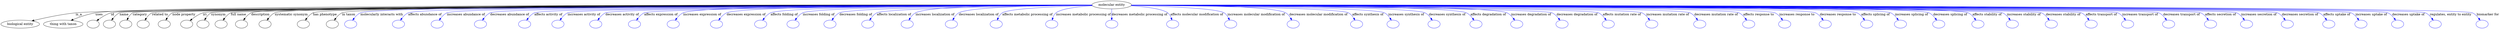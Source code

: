 digraph {
	graph [bb="0,0,8910.2,122"];
	node [label="\N"];
	"molecular entity"	 [height=0.5,
		label="molecular entity",
		pos="4019.8,104",
		width=1.8837];
	"biological entity"	 [height=0.5,
		pos="67.823,18",
		width=1.884];
	"molecular entity" -> "biological entity"	 [label=is_a,
		lp="299.1,61",
		pos="e,113.55,31.483 3951.6,103.75 3460.4,101.92 476.27,89.89 287.27,68 230.62,61.438 167.23,46.105 123.2,34.135"];
	"thing with taxon"	 [height=0.5,
		pos="221.82,18",
		width=1.891];
	"molecular entity" -> "thing with taxon"	 [label=uses,
		lp="377.88,61",
		pos="e,256.45,33.609 3951.9,103.96 3467.3,103.56 549.08,99.88 365.71,68 331.22,62.003 293.92,48.836 265.94,37.519"];
	id	 [color=black,
		height=0.5,
		label="",
		pos="334.82,18",
		width=0.75];
	"molecular entity" -> id	 [color=black,
		label=id,
		lp="435.27,61",
		pos="e,353.18,31.202 3951.9,103.76 3464.7,102.02 517.6,90.565 428.93,68 404.81,61.861 380.05,48.363 361.98,36.938",
		style=solid];
	name	 [color=black,
		height=0.5,
		label="",
		pos="406.82,18",
		width=0.75];
	"molecular entity" -> name	 [color=black,
		label=name,
		lp="482.98,61",
		pos="e,420.43,33.98 3951.8,103.94 3467.1,103.42 552.5,98.991 467.51,68 452.44,62.506 438.42,51.524 427.66,41.248",
		style=solid];
	category	 [color=black,
		height=0.5,
		label="",
		pos="478.82,18",
		width=0.75];
	"molecular entity" -> category	 [color=black,
		label=category,
		lp="543.92,61",
		pos="e,487.66,35.307 3951.9,103.69 3468,101.47 559.79,87.317 519.63,68 508.81,62.795 499.89,53.183 493.19,43.767",
		style=solid];
	"related to"	 [color=black,
		height=0.5,
		label="",
		pos="550.82,18",
		width=0.75];
	"molecular entity" -> "related to"	 [color=black,
		label="related to",
		lp="615.06,61",
		pos="e,558.61,35.267 3951.7,103.7 3472.7,101.51 627.29,87.717 588.35,68 578.08,62.798 569.87,53.32 563.79,44.004",
		style=solid];
	"node property"	 [color=black,
		height=0.5,
		label="",
		pos="622.82,18",
		width=0.75];
	"molecular entity" -> "node property"	 [color=black,
		label="node property",
		lp="700.89,61",
		pos="e,631.03,35.282 3951.7,103.67 3478.5,101.36 699.91,86.959 661.68,68 651.23,62.817 642.77,53.343 636.44,44.024",
		style=solid];
	iri	 [color=black,
		height=0.5,
		label="",
		pos="694.82,18",
		width=0.75];
	"molecular entity" -> iri	 [color=black,
		label=iri,
		lp="780.04,61",
		pos="e,711.23,32.346 3951.9,103.76 3492.3,102.09 852.29,91.458 773.38,68 753.56,62.108 733.94,49.623 719.26,38.604",
		style=solid];
	synonym	 [color=black,
		height=0.5,
		label="",
		pos="766.82,18",
		width=0.75];
	"molecular entity" -> synonym	 [color=black,
		label=synonym,
		lp="833.49,61",
		pos="e,775.61,35.301 3951.7,103.63 3490.7,101.08 844.17,85.702 807.48,68 796.68,62.788 787.8,53.175 781.12,43.76",
		style=solid];
	"full name"	 [color=black,
		height=0.5,
		label="",
		pos="838.82,18",
		width=0.75];
	"molecular entity" -> "full name"	 [color=black,
		label="full name",
		lp="907.45,61",
		pos="e,847.96,35.312 3951.8,103.61 3497.2,100.94 916.48,85.055 880.56,68 869.61,62.801 860.52,53.19 853.64,43.773",
		style=solid];
	description	 [color=black,
		height=0.5,
		label="",
		pos="910.82,18",
		width=0.75];
	"molecular entity" -> description	 [color=black,
		label=description,
		lp="987.93,61",
		pos="e,920.9,34.855 3951.8,103.95 3506.8,103.5 1027.3,99.618 956.62,68 944.81,62.722 934.71,52.77 927.02,43.126",
		style=solid];
	"systematic synonym"	 [color=black,
		height=0.5,
		label="",
		pos="995.82,18",
		width=0.75];
	"molecular entity" -> "systematic synonym"	 [color=black,
		label="systematic synonym",
		lp="1099.8,61",
		pos="e,1006,34.856 3951.9,103.92 3514.7,103.32 1110.6,98.607 1041.9,68 1030,62.724 1019.9,52.772 1012.1,43.127",
		style=solid];
	"has phenotype"	 [color=black,
		height=0.5,
		label="",
		pos="1132.8,18",
		width=0.75];
	"molecular entity" -> "has phenotype"	 [color=black,
		label="has phenotype",
		lp="1219.1,61",
		pos="e,1142.8,34.849 3952,103.88 3526.7,103.07 1243.6,97.346 1178.3,68 1166.6,62.714 1156.5,52.761 1148.9,43.118",
		style=solid];
	"in taxon"	 [color=black,
		height=0.5,
		label="",
		pos="1233.8,18",
		width=0.75];
	"molecular entity" -> "in taxon"	 [color=black,
		label="in taxon",
		lp="1305.6,61",
		pos="e,1244.7,34.872 3951.8,103.82 3535.4,102.66 1345.5,95.228 1282.3,68 1270,62.691 1259.3,52.593 1251,42.855",
		style=solid];
	"molecularly interacts with"	 [color=blue,
		height=0.5,
		label="",
		pos="1305.8,18",
		width=0.75];
	"molecular entity" -> "molecularly interacts with"	 [color=blue,
		label="molecularly interacts with",
		lp="1422.9,61",
		pos="e,1315.6,35.324 3951.8,103.84 3541.4,102.81 1410.5,96.08 1349.6,68 1338.3,62.763 1328.7,53.011 1321.4,43.501",
		style=solid];
	"affects abundance of"	 [color=blue,
		height=0.5,
		label="",
		pos="1472.8,18",
		width=0.75];
	"molecular entity" -> "affects abundance of"	 [color=blue,
		label="affects abundance of",
		lp="1577.6,61",
		pos="e,1483.1,34.849 3951.7,103.75 3556.8,102.24 1576.4,93.408 1519.2,68 1507.4,62.714 1497.1,52.761 1489.3,43.118",
		style=solid];
	"increases abundance of"	 [color=blue,
		height=0.5,
		label="",
		pos="1611.8,18",
		width=0.75];
	"molecular entity" -> "increases abundance of"	 [color=blue,
		label="increases abundance of",
		lp="1723.7,61",
		pos="e,1622,34.843 3951.8,103.7 3570.3,101.92 1711.8,92.014 1658,68 1646.2,62.706 1636,52.752 1628.2,43.11",
		style=solid];
	"decreases abundance of"	 [color=blue,
		height=0.5,
		label="",
		pos="1764.8,18",
		width=0.75];
	"molecular entity" -> "decreases abundance of"	 [color=blue,
		label="decreases abundance of",
		lp="1876.9,61",
		pos="e,1774.9,34.835 3951.8,103.63 3585.2,101.53 1860.7,90.485 1810.7,68 1798.9,62.696 1788.8,52.741 1781.1,43.101",
		style=solid];
	"affects activity of"	 [color=blue,
		height=0.5,
		label="",
		pos="1919.8,18",
		width=0.75];
	"molecular entity" -> "affects activity of"	 [color=blue,
		label="affects activity of",
		lp="2015.7,61",
		pos="e,1930.1,34.833 3952,103.54 3601.8,101.07 2012.5,88.73 1966.1,68 1954.3,62.694 1944.1,52.738 1936.3,43.098",
		style=solid];
	"increases activity of"	 [color=blue,
		height=0.5,
		label="",
		pos="2040.8,18",
		width=0.75];
	"molecular entity" -> "increases activity of"	 [color=blue,
		label="increases activity of",
		lp="2143.8,61",
		pos="e,2051,34.826 3951.9,103.46 3614.1,100.71 2130.3,87.513 2086.9,68 2075,62.685 2064.9,52.727 2057.2,43.089",
		style=solid];
	"decreases activity of"	 [color=blue,
		height=0.5,
		label="",
		pos="2175.8,18",
		width=0.75];
	"molecular entity" -> "decreases activity of"	 [color=blue,
		label="decreases activity of",
		lp="2279,61",
		pos="e,2185.9,34.817 3951.8,103.37 3628.7,100.28 2261.7,86.162 2221.5,68 2209.8,62.673 2199.7,52.714 2192,43.078",
		style=solid];
	"affects expression of"	 [color=blue,
		height=0.5,
		label="",
		pos="2312.8,18",
		width=0.75];
	"molecular entity" -> "affects expression of"	 [color=blue,
		label="affects expression of",
		lp="2416.6,61",
		pos="e,2322.8,34.807 3952,103.26 3644.4,99.809 2395.1,84.784 2358.2,68 2346.5,62.66 2336.5,52.699 2328.9,43.065",
		style=solid];
	"increases expression of"	 [color=blue,
		height=0.5,
		label="",
		pos="2451.8,18",
		width=0.75];
	"molecular entity" -> "increases expression of"	 [color=blue,
		label="increases expression of",
		lp="2562.7,61",
		pos="e,2461.7,34.796 3951.8,103.89 3664.8,103.22 2563.8,98.657 2497,68 2485.3,62.645 2475.3,52.683 2467.8,43.051",
		style=solid];
	"decreases expression of"	 [color=blue,
		height=0.5,
		label="",
		pos="2604.8,18",
		width=0.75];
	"molecular entity" -> "decreases expression of"	 [color=blue,
		label="decreases expression of",
		lp="2715.9,61",
		pos="e,2614.6,34.782 3952,103.71 3683.8,102.35 2709.2,95.538 2649.7,68 2638,62.627 2628.1,52.661 2620.6,43.032",
		style=solid];
	"affects folding of"	 [color=blue,
		height=0.5,
		label="",
		pos="2759.8,18",
		width=0.75];
	"molecular entity" -> "affects folding of"	 [color=blue,
		label="affects folding of",
		lp="2851.9,61",
		pos="e,2769.7,35.252 3951.7,103.48 3703,101.41 2855.8,92.56 2803.7,68 2792.4,62.672 2782.8,52.906 2775.5,43.41",
		style=solid];
	"increases folding of"	 [color=blue,
		height=0.5,
		label="",
		pos="2878.8,18",
		width=0.75];
	"molecular entity" -> "increases folding of"	 [color=blue,
		label="increases folding of",
		lp="2978,61",
		pos="e,2888.6,35.235 3952,103.26 3719.9,100.55 2969,90.1 2922.4,68 2911.3,62.706 2901.8,53.079 2894.6,43.677",
		style=solid];
	"decreases folding of"	 [color=blue,
		height=0.5,
		label="",
		pos="3011.8,18",
		width=0.75];
	"molecular entity" -> "decreases folding of"	 [color=blue,
		label="decreases folding of",
		lp="3112.2,61",
		pos="e,3021.5,35.212 3951.8,102.95 3738.7,99.45 3095.4,87.339 3055.1,68 3044,62.677 3034.6,53.046 3027.4,43.648",
		style=solid];
	"affects localization of"	 [color=blue,
		height=0.5,
		label="",
		pos="3147.8,18",
		width=0.75];
	"molecular entity" -> "affects localization of"	 [color=blue,
		label="affects localization of",
		lp="3249.3,61",
		pos="e,3156.8,35.165 3951.9,102.57 3759.5,98.303 3222.7,84.947 3188.8,68 3178,62.619 3169.1,52.978 3162.4,43.589",
		style=solid];
	"increases localization of"	 [color=blue,
		height=0.5,
		label="",
		pos="3291.8,18",
		width=0.75];
	"molecular entity" -> "increases localization of"	 [color=blue,
		label="increases localization of",
		lp="3398.5,61",
		pos="e,3300.4,35.6 3951.9,103.65 3788.8,102.35 3384.6,96.274 3330.6,68 3320.4,62.678 3312.1,53.36 3305.8,44.199",
		style=solid];
	"decreases localization of"	 [color=blue,
		height=0.5,
		label="",
		pos="3449.8,18",
		width=0.75];
	"molecular entity" -> "decreases localization of"	 [color=blue,
		label="decreases localization of",
		lp="3553.6,61",
		pos="e,3457,35.49 3952.1,102.72 3817.2,99.706 3523.9,90.609 3484.2,68 3474.8,62.604 3467.3,53.398 3461.8,44.345",
		style=solid];
	"affects metabolic processing of"	 [color=blue,
		height=0.5,
		label="",
		pos="3610.8,18",
		width=0.75];
	"molecular entity" -> "affects metabolic processing of"	 [color=blue,
		label="affects metabolic processing of",
		lp="3726,61",
		pos="e,3615.9,35.788 3952.8,101.05 3850.4,96.049 3664.2,84.771 3638.5,68 3630.2,62.573 3624.2,53.77 3619.9,45.051",
		style=solid];
	"increases metabolic processing of"	 [color=blue,
		height=0.5,
		label="",
		pos="3807.8,18",
		width=0.75];
	"molecular entity" -> "increases metabolic processing of"	 [color=blue,
		label="increases metabolic processing of",
		lp="3922.1,61",
		pos="e,3810.4,36.305 3954.8,98.602 3906.7,93.391 3846.5,83.899 3827.3,68 3820.6,62.421 3816.1,54.213 3813.3,46.054",
		style=solid];
	"decreases metabolic processing of"	 [color=blue,
		height=0.5,
		label="",
		pos="4019.8,18",
		width=0.75];
	"molecular entity" -> "decreases metabolic processing of"	 [color=blue,
		label="decreases metabolic processing of",
		lp="4115.3,61",
		pos="e,4019.8,36.212 4019.8,85.762 4019.8,74.36 4019.8,59.434 4019.8,46.494",
		style=solid];
	"affects molecular modification of"	 [color=blue,
		height=0.5,
		label="",
		pos="4233.8,18",
		width=0.75];
	"molecular entity" -> "affects molecular modification of"	 [color=blue,
		label="affects molecular modification of",
		lp="4316.8,61",
		pos="e,4230.4,35.861 4084.5,98.351 4132.3,93 4192.4,83.443 4211.8,68 4219,62.322 4223.9,53.839 4227.2,45.466",
		style=solid];
	"increases molecular modification of"	 [color=blue,
		height=0.5,
		label="",
		pos="4442.8,18",
		width=0.75];
	"molecular entity" -> "increases molecular modification of"	 [color=blue,
		label="increases molecular modification of",
		lp="4527.9,61",
		pos="e,4437.3,35.819 4086.9,101.21 4192.2,96.343 4387,85.14 4413.8,68 4422.3,62.607 4428.5,53.812 4433,45.09",
		style=solid];
	"decreases molecular modification of"	 [color=blue,
		height=0.5,
		label="",
		pos="4665.8,18",
		width=0.75];
	"molecular entity" -> "decreases molecular modification of"	 [color=blue,
		label="decreases molecular modification of",
		lp="4748.1,61",
		pos="e,4658.8,35.519 4087.7,103.36 4237.2,101.48 4585.5,94.299 4631.8,68 4641.3,62.637 4648.6,53.438 4654.1,44.381",
		style=solid];
	"affects synthesis of"	 [color=blue,
		height=0.5,
		label="",
		pos="4891.8,18",
		width=0.75];
	"molecular entity" -> "affects synthesis of"	 [color=blue,
		label="affects synthesis of",
		lp="4924.4,61",
		pos="e,4883.5,35.63 4087.7,102.64 4280.5,98.563 4820.1,85.636 4853.8,68 4863.9,62.714 4872.1,53.403 4878.3,44.237",
		style=solid];
	"increases synthesis of"	 [color=blue,
		height=0.5,
		label="",
		pos="5021.8,18",
		width=0.75];
	"molecular entity" -> "increases synthesis of"	 [color=blue,
		label="increases synthesis of",
		lp="5060.5,61",
		pos="e,5013.2,35.181 4087.6,103.01 4300.2,99.689 4942,88.058 4981.8,68 4992.5,62.638 5001.2,53.001 5007.8,43.608",
		style=solid];
	"decreases synthesis of"	 [color=blue,
		height=0.5,
		label="",
		pos="5165.8,18",
		width=0.75];
	"molecular entity" -> "decreases synthesis of"	 [color=blue,
		label="decreases synthesis of",
		lp="5204.6,61",
		pos="e,5156.9,35.212 4087.7,103.33 4321,100.83 5078.3,90.967 5124.8,68 5135.6,62.677 5144.6,53.046 5151.3,43.647",
		style=solid];
	"affects degradation of"	 [color=blue,
		height=0.5,
		label="",
		pos="5312.8,18",
		width=0.75];
	"molecular entity" -> "affects degradation of"	 [color=blue,
		label="affects degradation of",
		lp="5350.7,61",
		pos="e,5303.6,35.238 4087.7,103.58 4340.8,101.82 5217.3,93.881 5270.8,68 5281.8,62.71 5290.9,53.084 5297.8,43.681",
		style=solid];
	"increases degradation of"	 [color=blue,
		height=0.5,
		label="",
		pos="5457.8,18",
		width=0.75];
	"molecular entity" -> "increases degradation of"	 [color=blue,
		label="increases degradation of",
		lp="5502.8,61",
		pos="e,5448.6,35.252 4088,103.79 4360.1,102.77 5355.5,97.052 5415.8,68 5426.8,62.726 5435.9,53.103 5442.8,43.697",
		style=solid];
	"decreases degradation of"	 [color=blue,
		height=0.5,
		label="",
		pos="5616.8,18",
		width=0.75];
	"molecular entity" -> "decreases degradation of"	 [color=blue,
		label="decreases degradation of",
		lp="5663,61",
		pos="e,5607.6,35.263 4088,103.18 4383.5,99.551 5540.9,84.309 5574.8,68 5585.8,62.74 5594.9,53.12 5601.9,43.712",
		style=solid];
	"affects mutation rate of"	 [color=blue,
		height=0.5,
		label="",
		pos="5777.8,18",
		width=0.75];
	"molecular entity" -> "affects mutation rate of"	 [color=blue,
		label="affects mutation rate of",
		lp="5819.8,61",
		pos="e,5768.6,35.273 4087.8,103.34 4401.8,100.18 5698,86.092 5735.8,68 5746.8,62.752 5755.9,53.133 5762.9,43.724",
		style=solid];
	"increases mutation rate of"	 [color=blue,
		height=0.5,
		label="",
		pos="5930.8,18",
		width=0.75];
	"molecular entity" -> "increases mutation rate of"	 [color=blue,
		label="increases mutation rate of",
		lp="5979.9,61",
		pos="e,5921.6,35.28 4087.7,103.46 4418.6,100.72 5847.4,87.789 5888.8,68 5899.8,62.762 5908.9,53.144 5915.9,43.733",
		style=solid];
	"decreases mutation rate of"	 [color=blue,
		height=0.5,
		label="",
		pos="6097.8,18",
		width=0.75];
	"molecular entity" -> "decreases mutation rate of"	 [color=blue,
		label="decreases mutation rate of",
		lp="6148.1,61",
		pos="e,6088.6,35.287 4087.6,103.57 4436.1,101.26 6010.4,89.646 6055.8,68 6066.8,62.77 6075.9,53.154 6082.9,43.742",
		style=solid];
	"affects response to"	 [color=blue,
		height=0.5,
		label="",
		pos="6267.8,18",
		width=0.75];
	"molecular entity" -> "affects response to"	 [color=blue,
		label="affects response to",
		lp="6296.8,61",
		pos="e,6258.6,35.293 4087.8,103.66 4453.9,101.75 6176.4,91.535 6225.8,68 6236.8,62.778 6245.9,53.163 6252.9,43.75",
		style=solid];
	"increases response to"	 [color=blue,
		height=0.5,
		label="",
		pos="6394.8,18",
		width=0.75];
	"molecular entity" -> "increases response to"	 [color=blue,
		label="increases response to",
		lp="6430.9,61",
		pos="e,6385.6,35.297 4087.6,103.73 4466,102.1 6300.3,92.954 6352.8,68 6363.8,62.783 6372.9,53.169 6379.9,43.755",
		style=solid];
	"decreases response to"	 [color=blue,
		height=0.5,
		label="",
		pos="6535.8,18",
		width=0.75];
	"molecular entity" -> "decreases response to"	 [color=blue,
		label="decreases response to",
		lp="6573.1,61",
		pos="e,6526.6,35.301 4087.9,103.79 4480.2,102.46 6438,94.524 6493.8,68 6504.8,62.787 6513.9,53.174 6520.9,43.76",
		style=solid];
	"affects splicing of"	 [color=blue,
		height=0.5,
		label="",
		pos="6679.8,18",
		width=0.75];
	"molecular entity" -> "affects splicing of"	 [color=blue,
		label="affects splicing of",
		lp="6706.8,61",
		pos="e,6670.6,35.305 4087.8,103.84 4493.5,102.81 6578.5,96.135 6637.8,68 6648.8,62.792 6657.9,53.179 6664.9,43.764",
		style=solid];
	"increases splicing of"	 [color=blue,
		height=0.5,
		label="",
		pos="6802.8,18",
		width=0.75];
	"molecular entity" -> "increases splicing of"	 [color=blue,
		label="increases splicing of",
		lp="6837,61",
		pos="e,6793.6,35.307 4087.9,103.89 4505.1,103.09 6698.6,97.509 6760.8,68 6771.8,62.795 6781,53.183 6787.9,43.767",
		style=solid];
	"decreases splicing of"	 [color=blue,
		height=0.5,
		label="",
		pos="6939.8,18",
		width=0.75];
	"molecular entity" -> "decreases splicing of"	 [color=blue,
		label="decreases splicing of",
		lp="6975.1,61",
		pos="e,6930.6,35.31 4087.8,103.93 4516.9,103.39 6832.3,99.047 6897.8,68 6908.8,62.799 6918,53.187 6924.9,43.771",
		style=solid];
	"affects stability of"	 [color=blue,
		height=0.5,
		label="",
		pos="7079.8,18",
		width=0.75];
	"molecular entity" -> "affects stability of"	 [color=blue,
		label="affects stability of",
		lp="7107.2,61",
		pos="e,7070.6,35.313 4087.9,103.97 4529.3,103.68 6968.9,100.62 7037.8,68 7048.8,62.802 7058,53.191 7064.9,43.774",
		style=solid];
	"increases stability of"	 [color=blue,
		height=0.5,
		label="",
		pos="7203.8,18",
		width=0.75];
	"molecular entity" -> "increases stability of"	 [color=blue,
		label="increases stability of",
		lp="7238.4,61",
		pos="e,7194.6,35.315 4087.9,103.61 4542.9,100.93 7125.8,85.015 7161.8,68 7172.8,62.804 7182,53.194 7188.9,43.777",
		style=solid];
	"decreases stability of"	 [color=blue,
		height=0.5,
		label="",
		pos="7341.8,18",
		width=0.75];
	"molecular entity" -> "decreases stability of"	 [color=blue,
		label="decreases stability of",
		lp="7377.5,61",
		pos="e,7332.6,35.317 4087.9,103.64 4554.3,101.13 7262.2,85.791 7299.8,68 7310.8,62.807 7320,53.197 7326.9,43.779",
		style=solid];
	"affects transport of"	 [color=blue,
		height=0.5,
		label="",
		pos="7481.8,18",
		width=0.75];
	"molecular entity" -> "affects transport of"	 [color=blue,
		label="affects transport of",
		lp="7511.6,61",
		pos="e,7472.6,35.319 4087.7,103.67 4565.1,101.32 7400.5,86.581 7439.8,68 7450.8,62.81 7460,53.2 7466.9,43.782",
		style=solid];
	"increases transport of"	 [color=blue,
		height=0.5,
		label="",
		pos="7609.8,18",
		width=0.75];
	"molecular entity" -> "increases transport of"	 [color=blue,
		label="increases transport of",
		lp="7646.7,61",
		pos="e,7600.6,35.32 4087.9,103.7 4576,101.48 7526.9,87.3 7567.8,68 7578.8,62.812 7588,53.202 7594.9,43.784",
		style=solid];
	"decreases transport of"	 [color=blue,
		height=0.5,
		label="",
		pos="7752.8,18",
		width=0.75];
	"molecular entity" -> "decreases transport of"	 [color=blue,
		label="decreases transport of",
		lp="7790.9,61",
		pos="e,7743.6,35.322 4087.8,103.73 4587,101.66 7668.2,88.107 7710.8,68 7721.8,62.814 7731,53.205 7737.9,43.786",
		style=solid];
	"affects secretion of"	 [color=blue,
		height=0.5,
		label="",
		pos="7897.8,18",
		width=0.75];
	"molecular entity" -> "affects secretion of"	 [color=blue,
		label="affects secretion of",
		lp="7927.9,61",
		pos="e,7888.6,35.324 4088,103.75 4599.1,101.83 7811.5,88.922 7855.8,68 7866.8,62.816 7876,53.207 7882.9,43.788",
		style=solid];
	"increases secretion of"	 [color=blue,
		height=0.5,
		label="",
		pos="8026.8,18",
		width=0.75];
	"molecular entity" -> "increases secretion of"	 [color=blue,
		label="increases secretion of",
		lp="8064.1,61",
		pos="e,8017.6,35.325 4087.8,103.77 4608,101.98 7938.9,89.653 7984.8,68 7995.8,62.818 8005,53.209 8011.9,43.79",
		style=solid];
	"decreases secretion of"	 [color=blue,
		height=0.5,
		label="",
		pos="8169.8,18",
		width=0.75];
	"molecular entity" -> "decreases secretion of"	 [color=blue,
		label="decreases secretion of",
		lp="8208.2,61",
		pos="e,8160.6,35.327 4087.7,103.79 4618.2,102.14 8080.2,90.462 8127.8,68 8138.8,62.819 8148,53.211 8154.9,43.792",
		style=solid];
	"affects uptake of"	 [color=blue,
		height=0.5,
		label="",
		pos="8315.8,18",
		width=0.75];
	"molecular entity" -> "affects uptake of"	 [color=blue,
		label="affects uptake of",
		lp="8339.3,61",
		pos="e,8306.6,35.328 4088,103.81 4630,102.29 8224.4,91.283 8273.8,68 8284.8,62.821 8294,53.213 8300.9,43.793",
		style=solid];
	"increases uptake of"	 [color=blue,
		height=0.5,
		label="",
		pos="8431.8,18",
		width=0.75];
	"molecular entity" -> "increases uptake of"	 [color=blue,
		label="increases uptake of",
		lp="8462.5,61",
		pos="e,8422.6,35.329 4088.1,103.83 4638.8,102.4 8339,91.937 8389.8,68 8400.8,62.822 8410,53.215 8416.9,43.795",
		style=solid];
	"decreases uptake of"	 [color=blue,
		height=0.5,
		label="",
		pos="8561.8,18",
		width=0.75];
	"molecular entity" -> "decreases uptake of"	 [color=blue,
		label="decreases uptake of",
		lp="8593.6,61",
		pos="e,8552.6,35.33 4087.9,103.85 4647.2,102.53 8467.4,92.676 8519.8,68 8530.8,62.823 8540,53.216 8546.9,43.796",
		style=solid];
	"regulates, entity to entity"	 [color=blue,
		height=0.5,
		label="",
		pos="8694.8,18",
		width=0.75];
	"molecular entity" -> "regulates, entity to entity"	 [color=blue,
		label="regulates, entity to entity",
		lp="8741.4,61",
		pos="e,8685.6,35.331 4088.1,103.86 4657.4,102.66 8598.8,93.426 8652.8,68 8663.8,62.825 8673,53.218 8679.9,43.797",
		style=solid];
	"biomarker for"	 [color=blue,
		height=0.5,
		label="",
		pos="8856.8,18",
		width=0.75];
	"molecular entity" -> "biomarker for"	 [color=blue,
		label="biomarker for",
		lp="8871.5,61",
		pos="e,8847.6,35.332 4087.7,103.88 4666.8,102.81 8758.8,94.349 8814.8,68 8825.8,62.826 8835,53.219 8841.9,43.799",
		style=solid];
}
